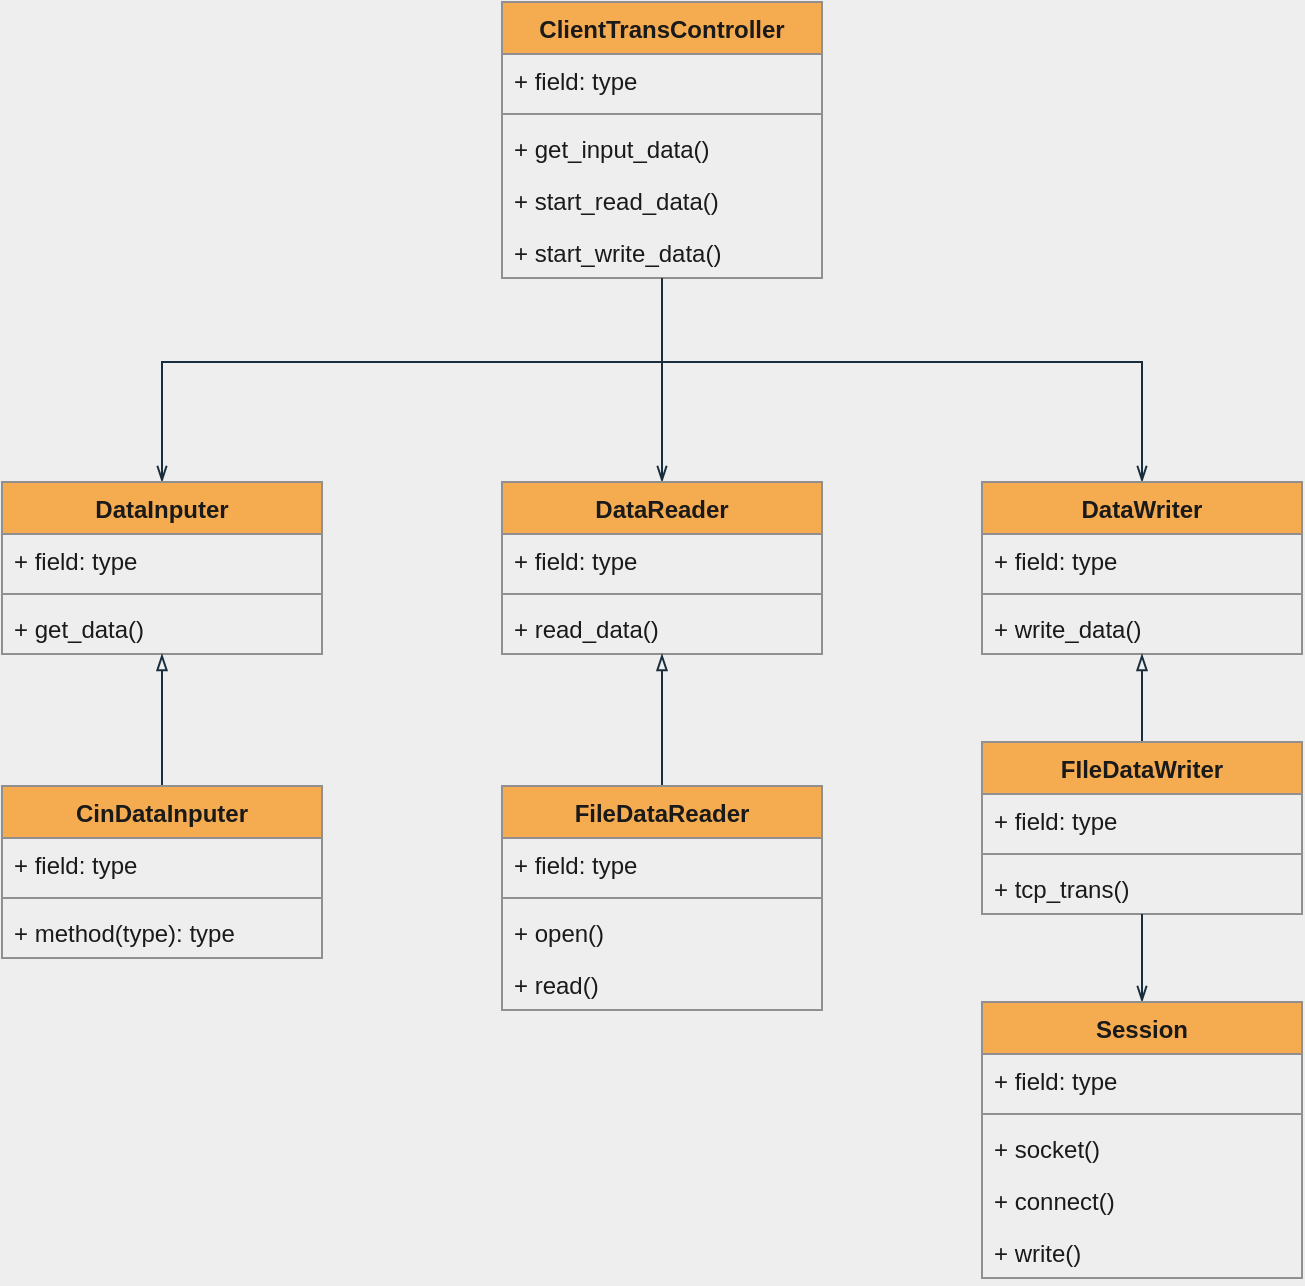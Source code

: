 <mxfile version="16.5.1" type="device" pages="2"><diagram id="edX_ithzpzhZuO-Z4Rdg" name="Client"><mxGraphModel dx="1102" dy="844" grid="1" gridSize="10" guides="1" tooltips="1" connect="1" arrows="1" fold="1" page="1" pageScale="1" pageWidth="827" pageHeight="1169" background="#EEEEEE" math="0" shadow="0"><root><mxCell id="0"/><mxCell id="1" parent="0"/><mxCell id="td0HhLP1B_D_UWttNrbN-53" value="ClientTransController" style="swimlane;fontStyle=1;align=center;verticalAlign=top;childLayout=stackLayout;horizontal=1;startSize=26;horizontalStack=0;resizeParent=1;resizeParentMax=0;resizeLast=0;collapsible=1;marginBottom=0;fillColor=#F5AB50;strokeColor=#909090;fontColor=#1A1A1A;" parent="1" vertex="1"><mxGeometry x="320" y="140" width="160" height="138" as="geometry"/></mxCell><mxCell id="td0HhLP1B_D_UWttNrbN-54" value="+ field: type" style="text;strokeColor=none;fillColor=none;align=left;verticalAlign=top;spacingLeft=4;spacingRight=4;overflow=hidden;rotatable=0;points=[[0,0.5],[1,0.5]];portConstraint=eastwest;fontColor=#1A1A1A;" parent="td0HhLP1B_D_UWttNrbN-53" vertex="1"><mxGeometry y="26" width="160" height="26" as="geometry"/></mxCell><mxCell id="td0HhLP1B_D_UWttNrbN-55" value="" style="line;strokeWidth=1;fillColor=none;align=left;verticalAlign=middle;spacingTop=-1;spacingLeft=3;spacingRight=3;rotatable=0;labelPosition=right;points=[];portConstraint=eastwest;strokeColor=#909090;fontColor=#1A1A1A;labelBackgroundColor=#EEEEEE;" parent="td0HhLP1B_D_UWttNrbN-53" vertex="1"><mxGeometry y="52" width="160" height="8" as="geometry"/></mxCell><mxCell id="td0HhLP1B_D_UWttNrbN-94" value="+ get_input_data()" style="text;strokeColor=none;fillColor=none;align=left;verticalAlign=top;spacingLeft=4;spacingRight=4;overflow=hidden;rotatable=0;points=[[0,0.5],[1,0.5]];portConstraint=eastwest;fontColor=#1A1A1A;" parent="td0HhLP1B_D_UWttNrbN-53" vertex="1"><mxGeometry y="60" width="160" height="26" as="geometry"/></mxCell><mxCell id="td0HhLP1B_D_UWttNrbN-56" value="+ start_read_data()" style="text;strokeColor=none;fillColor=none;align=left;verticalAlign=top;spacingLeft=4;spacingRight=4;overflow=hidden;rotatable=0;points=[[0,0.5],[1,0.5]];portConstraint=eastwest;fontColor=#1A1A1A;" parent="td0HhLP1B_D_UWttNrbN-53" vertex="1"><mxGeometry y="86" width="160" height="26" as="geometry"/></mxCell><mxCell id="td0HhLP1B_D_UWttNrbN-93" value="+ start_write_data()" style="text;strokeColor=none;fillColor=none;align=left;verticalAlign=top;spacingLeft=4;spacingRight=4;overflow=hidden;rotatable=0;points=[[0,0.5],[1,0.5]];portConstraint=eastwest;fontColor=#1A1A1A;" parent="td0HhLP1B_D_UWttNrbN-53" vertex="1"><mxGeometry y="112" width="160" height="26" as="geometry"/></mxCell><mxCell id="td0HhLP1B_D_UWttNrbN-85" style="edgeStyle=orthogonalEdgeStyle;rounded=0;orthogonalLoop=1;jettySize=auto;html=1;endArrow=none;endFill=0;startArrow=openThin;startFill=0;strokeColor=#182E3E;fontColor=#1A1A1A;labelBackgroundColor=#EEEEEE;" parent="1" source="td0HhLP1B_D_UWttNrbN-57" target="td0HhLP1B_D_UWttNrbN-53" edge="1"><mxGeometry relative="1" as="geometry"><Array as="points"><mxPoint x="150" y="320"/><mxPoint x="400" y="320"/></Array></mxGeometry></mxCell><mxCell id="td0HhLP1B_D_UWttNrbN-57" value="DataInputer" style="swimlane;fontStyle=1;align=center;verticalAlign=top;childLayout=stackLayout;horizontal=1;startSize=26;horizontalStack=0;resizeParent=1;resizeParentMax=0;resizeLast=0;collapsible=1;marginBottom=0;fillColor=#F5AB50;strokeColor=#909090;fontColor=#1A1A1A;" parent="1" vertex="1"><mxGeometry x="70" y="380" width="160" height="86" as="geometry"/></mxCell><mxCell id="td0HhLP1B_D_UWttNrbN-58" value="+ field: type" style="text;strokeColor=none;fillColor=none;align=left;verticalAlign=top;spacingLeft=4;spacingRight=4;overflow=hidden;rotatable=0;points=[[0,0.5],[1,0.5]];portConstraint=eastwest;fontColor=#1A1A1A;" parent="td0HhLP1B_D_UWttNrbN-57" vertex="1"><mxGeometry y="26" width="160" height="26" as="geometry"/></mxCell><mxCell id="td0HhLP1B_D_UWttNrbN-59" value="" style="line;strokeWidth=1;fillColor=none;align=left;verticalAlign=middle;spacingTop=-1;spacingLeft=3;spacingRight=3;rotatable=0;labelPosition=right;points=[];portConstraint=eastwest;strokeColor=#909090;fontColor=#1A1A1A;labelBackgroundColor=#EEEEEE;" parent="td0HhLP1B_D_UWttNrbN-57" vertex="1"><mxGeometry y="52" width="160" height="8" as="geometry"/></mxCell><mxCell id="td0HhLP1B_D_UWttNrbN-60" value="+ get_data()" style="text;strokeColor=none;fillColor=none;align=left;verticalAlign=top;spacingLeft=4;spacingRight=4;overflow=hidden;rotatable=0;points=[[0,0.5],[1,0.5]];portConstraint=eastwest;fontColor=#1A1A1A;" parent="td0HhLP1B_D_UWttNrbN-57" vertex="1"><mxGeometry y="60" width="160" height="26" as="geometry"/></mxCell><mxCell id="td0HhLP1B_D_UWttNrbN-88" style="edgeStyle=orthogonalEdgeStyle;rounded=0;orthogonalLoop=1;jettySize=auto;html=1;endArrow=blockThin;endFill=0;strokeColor=#182E3E;fontColor=#1A1A1A;labelBackgroundColor=#EEEEEE;" parent="1" source="td0HhLP1B_D_UWttNrbN-61" target="td0HhLP1B_D_UWttNrbN-57" edge="1"><mxGeometry relative="1" as="geometry"/></mxCell><mxCell id="td0HhLP1B_D_UWttNrbN-61" value="CinDataInputer" style="swimlane;fontStyle=1;align=center;verticalAlign=top;childLayout=stackLayout;horizontal=1;startSize=26;horizontalStack=0;resizeParent=1;resizeParentMax=0;resizeLast=0;collapsible=1;marginBottom=0;fillColor=#F5AB50;strokeColor=#909090;fontColor=#1A1A1A;" parent="1" vertex="1"><mxGeometry x="70" y="532" width="160" height="86" as="geometry"/></mxCell><mxCell id="td0HhLP1B_D_UWttNrbN-114" value="+ field: type" style="text;strokeColor=none;fillColor=none;align=left;verticalAlign=top;spacingLeft=4;spacingRight=4;overflow=hidden;rotatable=0;points=[[0,0.5],[1,0.5]];portConstraint=eastwest;fontColor=#1A1A1A;" parent="td0HhLP1B_D_UWttNrbN-61" vertex="1"><mxGeometry y="26" width="160" height="26" as="geometry"/></mxCell><mxCell id="td0HhLP1B_D_UWttNrbN-63" value="" style="line;strokeWidth=1;fillColor=none;align=left;verticalAlign=middle;spacingTop=-1;spacingLeft=3;spacingRight=3;rotatable=0;labelPosition=right;points=[];portConstraint=eastwest;strokeColor=#909090;fontColor=#1A1A1A;labelBackgroundColor=#EEEEEE;" parent="td0HhLP1B_D_UWttNrbN-61" vertex="1"><mxGeometry y="52" width="160" height="8" as="geometry"/></mxCell><mxCell id="td0HhLP1B_D_UWttNrbN-64" value="+ method(type): type" style="text;strokeColor=none;fillColor=none;align=left;verticalAlign=top;spacingLeft=4;spacingRight=4;overflow=hidden;rotatable=0;points=[[0,0.5],[1,0.5]];portConstraint=eastwest;fontColor=#1A1A1A;" parent="td0HhLP1B_D_UWttNrbN-61" vertex="1"><mxGeometry y="60" width="160" height="26" as="geometry"/></mxCell><mxCell id="td0HhLP1B_D_UWttNrbN-87" style="edgeStyle=orthogonalEdgeStyle;rounded=0;orthogonalLoop=1;jettySize=auto;html=1;endArrow=none;endFill=0;startArrow=openThin;startFill=0;strokeColor=#182E3E;fontColor=#1A1A1A;labelBackgroundColor=#EEEEEE;" parent="1" source="td0HhLP1B_D_UWttNrbN-65" target="td0HhLP1B_D_UWttNrbN-53" edge="1"><mxGeometry relative="1" as="geometry"/></mxCell><mxCell id="td0HhLP1B_D_UWttNrbN-65" value="DataReader" style="swimlane;fontStyle=1;align=center;verticalAlign=top;childLayout=stackLayout;horizontal=1;startSize=26;horizontalStack=0;resizeParent=1;resizeParentMax=0;resizeLast=0;collapsible=1;marginBottom=0;fillColor=#F5AB50;strokeColor=#909090;fontColor=#1A1A1A;" parent="1" vertex="1"><mxGeometry x="320" y="380" width="160" height="86" as="geometry"/></mxCell><mxCell id="td0HhLP1B_D_UWttNrbN-66" value="+ field: type" style="text;strokeColor=none;fillColor=none;align=left;verticalAlign=top;spacingLeft=4;spacingRight=4;overflow=hidden;rotatable=0;points=[[0,0.5],[1,0.5]];portConstraint=eastwest;fontColor=#1A1A1A;" parent="td0HhLP1B_D_UWttNrbN-65" vertex="1"><mxGeometry y="26" width="160" height="26" as="geometry"/></mxCell><mxCell id="td0HhLP1B_D_UWttNrbN-67" value="" style="line;strokeWidth=1;fillColor=none;align=left;verticalAlign=middle;spacingTop=-1;spacingLeft=3;spacingRight=3;rotatable=0;labelPosition=right;points=[];portConstraint=eastwest;strokeColor=#909090;fontColor=#1A1A1A;labelBackgroundColor=#EEEEEE;" parent="td0HhLP1B_D_UWttNrbN-65" vertex="1"><mxGeometry y="52" width="160" height="8" as="geometry"/></mxCell><mxCell id="td0HhLP1B_D_UWttNrbN-68" value="+ read_data()" style="text;strokeColor=none;fillColor=none;align=left;verticalAlign=top;spacingLeft=4;spacingRight=4;overflow=hidden;rotatable=0;points=[[0,0.5],[1,0.5]];portConstraint=eastwest;fontColor=#1A1A1A;" parent="td0HhLP1B_D_UWttNrbN-65" vertex="1"><mxGeometry y="60" width="160" height="26" as="geometry"/></mxCell><mxCell id="td0HhLP1B_D_UWttNrbN-89" style="edgeStyle=orthogonalEdgeStyle;rounded=0;orthogonalLoop=1;jettySize=auto;html=1;endArrow=blockThin;endFill=0;strokeColor=#182E3E;fontColor=#1A1A1A;labelBackgroundColor=#EEEEEE;" parent="1" source="td0HhLP1B_D_UWttNrbN-69" target="td0HhLP1B_D_UWttNrbN-65" edge="1"><mxGeometry relative="1" as="geometry"/></mxCell><mxCell id="td0HhLP1B_D_UWttNrbN-69" value="FileDataReader" style="swimlane;fontStyle=1;align=center;verticalAlign=top;childLayout=stackLayout;horizontal=1;startSize=26;horizontalStack=0;resizeParent=1;resizeParentMax=0;resizeLast=0;collapsible=1;marginBottom=0;fillColor=#F5AB50;strokeColor=#909090;fontColor=#1A1A1A;" parent="1" vertex="1"><mxGeometry x="320" y="532" width="160" height="112" as="geometry"/></mxCell><mxCell id="td0HhLP1B_D_UWttNrbN-113" value="+ field: type" style="text;strokeColor=none;fillColor=none;align=left;verticalAlign=top;spacingLeft=4;spacingRight=4;overflow=hidden;rotatable=0;points=[[0,0.5],[1,0.5]];portConstraint=eastwest;fontColor=#1A1A1A;" parent="td0HhLP1B_D_UWttNrbN-69" vertex="1"><mxGeometry y="26" width="160" height="26" as="geometry"/></mxCell><mxCell id="td0HhLP1B_D_UWttNrbN-71" value="" style="line;strokeWidth=1;fillColor=none;align=left;verticalAlign=middle;spacingTop=-1;spacingLeft=3;spacingRight=3;rotatable=0;labelPosition=right;points=[];portConstraint=eastwest;strokeColor=#909090;fontColor=#1A1A1A;labelBackgroundColor=#EEEEEE;" parent="td0HhLP1B_D_UWttNrbN-69" vertex="1"><mxGeometry y="52" width="160" height="8" as="geometry"/></mxCell><mxCell id="td0HhLP1B_D_UWttNrbN-72" value="+ open()" style="text;strokeColor=none;fillColor=none;align=left;verticalAlign=top;spacingLeft=4;spacingRight=4;overflow=hidden;rotatable=0;points=[[0,0.5],[1,0.5]];portConstraint=eastwest;fontColor=#1A1A1A;" parent="td0HhLP1B_D_UWttNrbN-69" vertex="1"><mxGeometry y="60" width="160" height="26" as="geometry"/></mxCell><mxCell id="td0HhLP1B_D_UWttNrbN-102" value="+ read()" style="text;strokeColor=none;fillColor=none;align=left;verticalAlign=top;spacingLeft=4;spacingRight=4;overflow=hidden;rotatable=0;points=[[0,0.5],[1,0.5]];portConstraint=eastwest;fontColor=#1A1A1A;" parent="td0HhLP1B_D_UWttNrbN-69" vertex="1"><mxGeometry y="86" width="160" height="26" as="geometry"/></mxCell><mxCell id="td0HhLP1B_D_UWttNrbN-90" style="edgeStyle=orthogonalEdgeStyle;rounded=0;orthogonalLoop=1;jettySize=auto;html=1;endArrow=none;endFill=0;startArrow=openThin;startFill=0;strokeColor=#182E3E;fontColor=#1A1A1A;labelBackgroundColor=#EEEEEE;" parent="1" source="td0HhLP1B_D_UWttNrbN-73" target="td0HhLP1B_D_UWttNrbN-53" edge="1"><mxGeometry relative="1" as="geometry"><Array as="points"><mxPoint x="640" y="320"/><mxPoint x="400" y="320"/></Array></mxGeometry></mxCell><mxCell id="td0HhLP1B_D_UWttNrbN-73" value="DataWriter" style="swimlane;fontStyle=1;align=center;verticalAlign=top;childLayout=stackLayout;horizontal=1;startSize=26;horizontalStack=0;resizeParent=1;resizeParentMax=0;resizeLast=0;collapsible=1;marginBottom=0;fillColor=#F5AB50;strokeColor=#909090;fontColor=#1A1A1A;" parent="1" vertex="1"><mxGeometry x="560" y="380" width="160" height="86" as="geometry"/></mxCell><mxCell id="td0HhLP1B_D_UWttNrbN-74" value="+ field: type" style="text;strokeColor=none;fillColor=none;align=left;verticalAlign=top;spacingLeft=4;spacingRight=4;overflow=hidden;rotatable=0;points=[[0,0.5],[1,0.5]];portConstraint=eastwest;fontColor=#1A1A1A;" parent="td0HhLP1B_D_UWttNrbN-73" vertex="1"><mxGeometry y="26" width="160" height="26" as="geometry"/></mxCell><mxCell id="td0HhLP1B_D_UWttNrbN-75" value="" style="line;strokeWidth=1;fillColor=none;align=left;verticalAlign=middle;spacingTop=-1;spacingLeft=3;spacingRight=3;rotatable=0;labelPosition=right;points=[];portConstraint=eastwest;strokeColor=#909090;fontColor=#1A1A1A;labelBackgroundColor=#EEEEEE;" parent="td0HhLP1B_D_UWttNrbN-73" vertex="1"><mxGeometry y="52" width="160" height="8" as="geometry"/></mxCell><mxCell id="td0HhLP1B_D_UWttNrbN-76" value="+ write_data()" style="text;strokeColor=none;fillColor=none;align=left;verticalAlign=top;spacingLeft=4;spacingRight=4;overflow=hidden;rotatable=0;points=[[0,0.5],[1,0.5]];portConstraint=eastwest;fontColor=#1A1A1A;" parent="td0HhLP1B_D_UWttNrbN-73" vertex="1"><mxGeometry y="60" width="160" height="26" as="geometry"/></mxCell><mxCell id="td0HhLP1B_D_UWttNrbN-91" style="edgeStyle=orthogonalEdgeStyle;rounded=0;orthogonalLoop=1;jettySize=auto;html=1;endArrow=blockThin;endFill=0;strokeColor=#182E3E;fontColor=#1A1A1A;labelBackgroundColor=#EEEEEE;" parent="1" source="td0HhLP1B_D_UWttNrbN-77" target="td0HhLP1B_D_UWttNrbN-73" edge="1"><mxGeometry relative="1" as="geometry"/></mxCell><mxCell id="td0HhLP1B_D_UWttNrbN-77" value="FIleDataWriter" style="swimlane;fontStyle=1;align=center;verticalAlign=top;childLayout=stackLayout;horizontal=1;startSize=26;horizontalStack=0;resizeParent=1;resizeParentMax=0;resizeLast=0;collapsible=1;marginBottom=0;fillColor=#F5AB50;strokeColor=#909090;fontColor=#1A1A1A;" parent="1" vertex="1"><mxGeometry x="560" y="510" width="160" height="86" as="geometry"/></mxCell><mxCell id="td0HhLP1B_D_UWttNrbN-78" value="+ field: type" style="text;strokeColor=none;fillColor=none;align=left;verticalAlign=top;spacingLeft=4;spacingRight=4;overflow=hidden;rotatable=0;points=[[0,0.5],[1,0.5]];portConstraint=eastwest;fontColor=#1A1A1A;" parent="td0HhLP1B_D_UWttNrbN-77" vertex="1"><mxGeometry y="26" width="160" height="26" as="geometry"/></mxCell><mxCell id="td0HhLP1B_D_UWttNrbN-79" value="" style="line;strokeWidth=1;fillColor=none;align=left;verticalAlign=middle;spacingTop=-1;spacingLeft=3;spacingRight=3;rotatable=0;labelPosition=right;points=[];portConstraint=eastwest;strokeColor=#909090;fontColor=#1A1A1A;labelBackgroundColor=#EEEEEE;" parent="td0HhLP1B_D_UWttNrbN-77" vertex="1"><mxGeometry y="52" width="160" height="8" as="geometry"/></mxCell><mxCell id="td0HhLP1B_D_UWttNrbN-80" value="+ tcp_trans()" style="text;strokeColor=none;fillColor=none;align=left;verticalAlign=top;spacingLeft=4;spacingRight=4;overflow=hidden;rotatable=0;points=[[0,0.5],[1,0.5]];portConstraint=eastwest;fontColor=#1A1A1A;" parent="td0HhLP1B_D_UWttNrbN-77" vertex="1"><mxGeometry y="60" width="160" height="26" as="geometry"/></mxCell><mxCell id="td0HhLP1B_D_UWttNrbN-92" style="edgeStyle=orthogonalEdgeStyle;rounded=0;orthogonalLoop=1;jettySize=auto;html=1;endArrow=none;endFill=0;startArrow=openThin;startFill=0;strokeColor=#182E3E;fontColor=#1A1A1A;labelBackgroundColor=#EEEEEE;" parent="1" source="td0HhLP1B_D_UWttNrbN-81" target="td0HhLP1B_D_UWttNrbN-77" edge="1"><mxGeometry relative="1" as="geometry"><Array as="points"><mxPoint x="640" y="620"/><mxPoint x="640" y="620"/></Array></mxGeometry></mxCell><mxCell id="td0HhLP1B_D_UWttNrbN-81" value="Session" style="swimlane;fontStyle=1;align=center;verticalAlign=top;childLayout=stackLayout;horizontal=1;startSize=26;horizontalStack=0;resizeParent=1;resizeParentMax=0;resizeLast=0;collapsible=1;marginBottom=0;fillColor=#F5AB50;strokeColor=#909090;fontColor=#1A1A1A;" parent="1" vertex="1"><mxGeometry x="560" y="640" width="160" height="138" as="geometry"/></mxCell><mxCell id="td0HhLP1B_D_UWttNrbN-112" value="+ field: type" style="text;strokeColor=none;fillColor=none;align=left;verticalAlign=top;spacingLeft=4;spacingRight=4;overflow=hidden;rotatable=0;points=[[0,0.5],[1,0.5]];portConstraint=eastwest;fontColor=#1A1A1A;" parent="td0HhLP1B_D_UWttNrbN-81" vertex="1"><mxGeometry y="26" width="160" height="26" as="geometry"/></mxCell><mxCell id="td0HhLP1B_D_UWttNrbN-83" value="" style="line;strokeWidth=1;fillColor=none;align=left;verticalAlign=middle;spacingTop=-1;spacingLeft=3;spacingRight=3;rotatable=0;labelPosition=right;points=[];portConstraint=eastwest;strokeColor=#909090;fontColor=#1A1A1A;labelBackgroundColor=#EEEEEE;" parent="td0HhLP1B_D_UWttNrbN-81" vertex="1"><mxGeometry y="52" width="160" height="8" as="geometry"/></mxCell><mxCell id="td0HhLP1B_D_UWttNrbN-96" value="+ socket()" style="text;strokeColor=none;fillColor=none;align=left;verticalAlign=top;spacingLeft=4;spacingRight=4;overflow=hidden;rotatable=0;points=[[0,0.5],[1,0.5]];portConstraint=eastwest;fontColor=#1A1A1A;" parent="td0HhLP1B_D_UWttNrbN-81" vertex="1"><mxGeometry y="60" width="160" height="26" as="geometry"/></mxCell><mxCell id="td0HhLP1B_D_UWttNrbN-99" value="+ connect()" style="text;strokeColor=none;fillColor=none;align=left;verticalAlign=top;spacingLeft=4;spacingRight=4;overflow=hidden;rotatable=0;points=[[0,0.5],[1,0.5]];portConstraint=eastwest;fontColor=#1A1A1A;" parent="td0HhLP1B_D_UWttNrbN-81" vertex="1"><mxGeometry y="86" width="160" height="26" as="geometry"/></mxCell><mxCell id="td0HhLP1B_D_UWttNrbN-84" value="+ write()" style="text;strokeColor=none;fillColor=none;align=left;verticalAlign=top;spacingLeft=4;spacingRight=4;overflow=hidden;rotatable=0;points=[[0,0.5],[1,0.5]];portConstraint=eastwest;fontColor=#1A1A1A;" parent="td0HhLP1B_D_UWttNrbN-81" vertex="1"><mxGeometry y="112" width="160" height="26" as="geometry"/></mxCell></root></mxGraphModel></diagram><diagram id="miXgpoGH-nONwvkVD-5W" name="Server"><mxGraphModel dx="1102" dy="844" grid="1" gridSize="10" guides="1" tooltips="1" connect="1" arrows="1" fold="1" page="1" pageScale="1" pageWidth="827" pageHeight="1169" math="0" shadow="0"><root><mxCell id="oxjsMQpUNoXzVVf0quho-0"/><mxCell id="oxjsMQpUNoXzVVf0quho-1" parent="oxjsMQpUNoXzVVf0quho-0"/><mxCell id="AzpSfIlJHuPkxY10sY4v-0" value="ServerTransController" style="swimlane;fontStyle=1;align=center;verticalAlign=top;childLayout=stackLayout;horizontal=1;startSize=26;horizontalStack=0;resizeParent=1;resizeParentMax=0;resizeLast=0;collapsible=1;marginBottom=0;fillColor=#F5AB50;strokeColor=#909090;fontColor=#1A1A1A;" vertex="1" parent="oxjsMQpUNoXzVVf0quho-1"><mxGeometry x="320" y="140" width="160" height="112" as="geometry"/></mxCell><mxCell id="AzpSfIlJHuPkxY10sY4v-1" value="+ field: type" style="text;strokeColor=none;fillColor=none;align=left;verticalAlign=top;spacingLeft=4;spacingRight=4;overflow=hidden;rotatable=0;points=[[0,0.5],[1,0.5]];portConstraint=eastwest;fontColor=#1A1A1A;" vertex="1" parent="AzpSfIlJHuPkxY10sY4v-0"><mxGeometry y="26" width="160" height="26" as="geometry"/></mxCell><mxCell id="AzpSfIlJHuPkxY10sY4v-2" value="" style="line;strokeWidth=1;fillColor=none;align=left;verticalAlign=middle;spacingTop=-1;spacingLeft=3;spacingRight=3;rotatable=0;labelPosition=right;points=[];portConstraint=eastwest;strokeColor=#909090;fontColor=#1A1A1A;labelBackgroundColor=#EEEEEE;" vertex="1" parent="AzpSfIlJHuPkxY10sY4v-0"><mxGeometry y="52" width="160" height="8" as="geometry"/></mxCell><mxCell id="AzpSfIlJHuPkxY10sY4v-4" value="+ start_read_data()" style="text;strokeColor=none;fillColor=none;align=left;verticalAlign=top;spacingLeft=4;spacingRight=4;overflow=hidden;rotatable=0;points=[[0,0.5],[1,0.5]];portConstraint=eastwest;fontColor=#1A1A1A;" vertex="1" parent="AzpSfIlJHuPkxY10sY4v-0"><mxGeometry y="60" width="160" height="26" as="geometry"/></mxCell><mxCell id="AzpSfIlJHuPkxY10sY4v-5" value="+ start_write_data()" style="text;strokeColor=none;fillColor=none;align=left;verticalAlign=top;spacingLeft=4;spacingRight=4;overflow=hidden;rotatable=0;points=[[0,0.5],[1,0.5]];portConstraint=eastwest;fontColor=#1A1A1A;" vertex="1" parent="AzpSfIlJHuPkxY10sY4v-0"><mxGeometry y="86" width="160" height="26" as="geometry"/></mxCell><mxCell id="AzpSfIlJHuPkxY10sY4v-16" style="edgeStyle=orthogonalEdgeStyle;rounded=0;orthogonalLoop=1;jettySize=auto;html=1;endArrow=none;endFill=0;startArrow=openThin;startFill=0;strokeColor=#182E3E;fontColor=#1A1A1A;labelBackgroundColor=#EEEEEE;" edge="1" parent="oxjsMQpUNoXzVVf0quho-1" source="AzpSfIlJHuPkxY10sY4v-17" target="AzpSfIlJHuPkxY10sY4v-0"><mxGeometry relative="1" as="geometry"><Array as="points"><mxPoint x="180" y="320"/><mxPoint x="400" y="320"/></Array></mxGeometry></mxCell><mxCell id="AzpSfIlJHuPkxY10sY4v-17" value="DataReader" style="swimlane;fontStyle=1;align=center;verticalAlign=top;childLayout=stackLayout;horizontal=1;startSize=26;horizontalStack=0;resizeParent=1;resizeParentMax=0;resizeLast=0;collapsible=1;marginBottom=0;fillColor=#F5AB50;strokeColor=#909090;fontColor=#1A1A1A;" vertex="1" parent="oxjsMQpUNoXzVVf0quho-1"><mxGeometry x="100" y="380" width="160" height="86" as="geometry"/></mxCell><mxCell id="AzpSfIlJHuPkxY10sY4v-18" value="+ field: type" style="text;strokeColor=none;fillColor=none;align=left;verticalAlign=top;spacingLeft=4;spacingRight=4;overflow=hidden;rotatable=0;points=[[0,0.5],[1,0.5]];portConstraint=eastwest;fontColor=#1A1A1A;" vertex="1" parent="AzpSfIlJHuPkxY10sY4v-17"><mxGeometry y="26" width="160" height="26" as="geometry"/></mxCell><mxCell id="AzpSfIlJHuPkxY10sY4v-19" value="" style="line;strokeWidth=1;fillColor=none;align=left;verticalAlign=middle;spacingTop=-1;spacingLeft=3;spacingRight=3;rotatable=0;labelPosition=right;points=[];portConstraint=eastwest;strokeColor=#909090;fontColor=#1A1A1A;labelBackgroundColor=#EEEEEE;" vertex="1" parent="AzpSfIlJHuPkxY10sY4v-17"><mxGeometry y="52" width="160" height="8" as="geometry"/></mxCell><mxCell id="AzpSfIlJHuPkxY10sY4v-20" value="+ read_data()" style="text;strokeColor=none;fillColor=none;align=left;verticalAlign=top;spacingLeft=4;spacingRight=4;overflow=hidden;rotatable=0;points=[[0,0.5],[1,0.5]];portConstraint=eastwest;fontColor=#1A1A1A;" vertex="1" parent="AzpSfIlJHuPkxY10sY4v-17"><mxGeometry y="60" width="160" height="26" as="geometry"/></mxCell><mxCell id="AzpSfIlJHuPkxY10sY4v-21" style="edgeStyle=orthogonalEdgeStyle;rounded=0;orthogonalLoop=1;jettySize=auto;html=1;endArrow=blockThin;endFill=0;strokeColor=#182E3E;fontColor=#1A1A1A;labelBackgroundColor=#EEEEEE;" edge="1" parent="oxjsMQpUNoXzVVf0quho-1" source="AzpSfIlJHuPkxY10sY4v-22" target="AzpSfIlJHuPkxY10sY4v-17"><mxGeometry relative="1" as="geometry"/></mxCell><mxCell id="AzpSfIlJHuPkxY10sY4v-22" value="RemoteDataReader" style="swimlane;fontStyle=1;align=center;verticalAlign=top;childLayout=stackLayout;horizontal=1;startSize=26;horizontalStack=0;resizeParent=1;resizeParentMax=0;resizeLast=0;collapsible=1;marginBottom=0;fillColor=#F5AB50;strokeColor=#909090;fontColor=#1A1A1A;" vertex="1" parent="oxjsMQpUNoXzVVf0quho-1"><mxGeometry x="100" y="510" width="160" height="86" as="geometry"/></mxCell><mxCell id="AzpSfIlJHuPkxY10sY4v-23" value="+ field: type" style="text;strokeColor=none;fillColor=none;align=left;verticalAlign=top;spacingLeft=4;spacingRight=4;overflow=hidden;rotatable=0;points=[[0,0.5],[1,0.5]];portConstraint=eastwest;fontColor=#1A1A1A;" vertex="1" parent="AzpSfIlJHuPkxY10sY4v-22"><mxGeometry y="26" width="160" height="26" as="geometry"/></mxCell><mxCell id="AzpSfIlJHuPkxY10sY4v-24" value="" style="line;strokeWidth=1;fillColor=none;align=left;verticalAlign=middle;spacingTop=-1;spacingLeft=3;spacingRight=3;rotatable=0;labelPosition=right;points=[];portConstraint=eastwest;strokeColor=#909090;fontColor=#1A1A1A;labelBackgroundColor=#EEEEEE;" vertex="1" parent="AzpSfIlJHuPkxY10sY4v-22"><mxGeometry y="52" width="160" height="8" as="geometry"/></mxCell><mxCell id="AzpSfIlJHuPkxY10sY4v-36" value="+ tcp_trans()" style="text;strokeColor=none;fillColor=none;align=left;verticalAlign=top;spacingLeft=4;spacingRight=4;overflow=hidden;rotatable=0;points=[[0,0.5],[1,0.5]];portConstraint=eastwest;fontColor=#1A1A1A;" vertex="1" parent="AzpSfIlJHuPkxY10sY4v-22"><mxGeometry y="60" width="160" height="26" as="geometry"/></mxCell><mxCell id="AzpSfIlJHuPkxY10sY4v-27" style="edgeStyle=orthogonalEdgeStyle;rounded=0;orthogonalLoop=1;jettySize=auto;html=1;endArrow=none;endFill=0;startArrow=openThin;startFill=0;strokeColor=#182E3E;fontColor=#1A1A1A;labelBackgroundColor=#EEEEEE;" edge="1" parent="oxjsMQpUNoXzVVf0quho-1" source="AzpSfIlJHuPkxY10sY4v-28" target="AzpSfIlJHuPkxY10sY4v-0"><mxGeometry relative="1" as="geometry"><Array as="points"><mxPoint x="640" y="320"/><mxPoint x="400" y="320"/></Array></mxGeometry></mxCell><mxCell id="AzpSfIlJHuPkxY10sY4v-28" value="DataWriter" style="swimlane;fontStyle=1;align=center;verticalAlign=top;childLayout=stackLayout;horizontal=1;startSize=26;horizontalStack=0;resizeParent=1;resizeParentMax=0;resizeLast=0;collapsible=1;marginBottom=0;fillColor=#F5AB50;strokeColor=#909090;fontColor=#1A1A1A;" vertex="1" parent="oxjsMQpUNoXzVVf0quho-1"><mxGeometry x="560" y="380" width="160" height="86" as="geometry"/></mxCell><mxCell id="AzpSfIlJHuPkxY10sY4v-29" value="+ field: type" style="text;strokeColor=none;fillColor=none;align=left;verticalAlign=top;spacingLeft=4;spacingRight=4;overflow=hidden;rotatable=0;points=[[0,0.5],[1,0.5]];portConstraint=eastwest;fontColor=#1A1A1A;" vertex="1" parent="AzpSfIlJHuPkxY10sY4v-28"><mxGeometry y="26" width="160" height="26" as="geometry"/></mxCell><mxCell id="AzpSfIlJHuPkxY10sY4v-30" value="" style="line;strokeWidth=1;fillColor=none;align=left;verticalAlign=middle;spacingTop=-1;spacingLeft=3;spacingRight=3;rotatable=0;labelPosition=right;points=[];portConstraint=eastwest;strokeColor=#909090;fontColor=#1A1A1A;labelBackgroundColor=#EEEEEE;" vertex="1" parent="AzpSfIlJHuPkxY10sY4v-28"><mxGeometry y="52" width="160" height="8" as="geometry"/></mxCell><mxCell id="AzpSfIlJHuPkxY10sY4v-31" value="+ write_data()" style="text;strokeColor=none;fillColor=none;align=left;verticalAlign=top;spacingLeft=4;spacingRight=4;overflow=hidden;rotatable=0;points=[[0,0.5],[1,0.5]];portConstraint=eastwest;fontColor=#1A1A1A;" vertex="1" parent="AzpSfIlJHuPkxY10sY4v-28"><mxGeometry y="60" width="160" height="26" as="geometry"/></mxCell><mxCell id="AzpSfIlJHuPkxY10sY4v-32" style="edgeStyle=orthogonalEdgeStyle;rounded=0;orthogonalLoop=1;jettySize=auto;html=1;endArrow=blockThin;endFill=0;strokeColor=#182E3E;fontColor=#1A1A1A;labelBackgroundColor=#EEEEEE;" edge="1" parent="oxjsMQpUNoXzVVf0quho-1" source="AzpSfIlJHuPkxY10sY4v-33" target="AzpSfIlJHuPkxY10sY4v-28"><mxGeometry relative="1" as="geometry"/></mxCell><mxCell id="AzpSfIlJHuPkxY10sY4v-33" value="FileDataWriter" style="swimlane;fontStyle=1;align=center;verticalAlign=top;childLayout=stackLayout;horizontal=1;startSize=26;horizontalStack=0;resizeParent=1;resizeParentMax=0;resizeLast=0;collapsible=1;marginBottom=0;fillColor=#F5AB50;strokeColor=#909090;fontColor=#1A1A1A;" vertex="1" parent="oxjsMQpUNoXzVVf0quho-1"><mxGeometry x="560" y="510" width="160" height="112" as="geometry"/></mxCell><mxCell id="AzpSfIlJHuPkxY10sY4v-34" value="+ field: type" style="text;strokeColor=none;fillColor=none;align=left;verticalAlign=top;spacingLeft=4;spacingRight=4;overflow=hidden;rotatable=0;points=[[0,0.5],[1,0.5]];portConstraint=eastwest;fontColor=#1A1A1A;" vertex="1" parent="AzpSfIlJHuPkxY10sY4v-33"><mxGeometry y="26" width="160" height="26" as="geometry"/></mxCell><mxCell id="AzpSfIlJHuPkxY10sY4v-35" value="" style="line;strokeWidth=1;fillColor=none;align=left;verticalAlign=middle;spacingTop=-1;spacingLeft=3;spacingRight=3;rotatable=0;labelPosition=right;points=[];portConstraint=eastwest;strokeColor=#909090;fontColor=#1A1A1A;labelBackgroundColor=#EEEEEE;" vertex="1" parent="AzpSfIlJHuPkxY10sY4v-33"><mxGeometry y="52" width="160" height="8" as="geometry"/></mxCell><mxCell id="AzpSfIlJHuPkxY10sY4v-25" value="+ open()" style="text;strokeColor=none;fillColor=none;align=left;verticalAlign=top;spacingLeft=4;spacingRight=4;overflow=hidden;rotatable=0;points=[[0,0.5],[1,0.5]];portConstraint=eastwest;fontColor=#1A1A1A;" vertex="1" parent="AzpSfIlJHuPkxY10sY4v-33"><mxGeometry y="60" width="160" height="26" as="geometry"/></mxCell><mxCell id="AzpSfIlJHuPkxY10sY4v-26" value="+ write()" style="text;strokeColor=none;fillColor=none;align=left;verticalAlign=top;spacingLeft=4;spacingRight=4;overflow=hidden;rotatable=0;points=[[0,0.5],[1,0.5]];portConstraint=eastwest;fontColor=#1A1A1A;" vertex="1" parent="AzpSfIlJHuPkxY10sY4v-33"><mxGeometry y="86" width="160" height="26" as="geometry"/></mxCell><mxCell id="AzpSfIlJHuPkxY10sY4v-37" style="edgeStyle=orthogonalEdgeStyle;rounded=0;orthogonalLoop=1;jettySize=auto;html=1;endArrow=none;endFill=0;startArrow=openThin;startFill=0;strokeColor=#182E3E;fontColor=#1A1A1A;labelBackgroundColor=#EEEEEE;" edge="1" parent="oxjsMQpUNoXzVVf0quho-1" source="AzpSfIlJHuPkxY10sY4v-38" target="AzpSfIlJHuPkxY10sY4v-22"><mxGeometry relative="1" as="geometry"><Array as="points"><mxPoint x="180" y="620"/><mxPoint x="180" y="620"/></Array></mxGeometry></mxCell><mxCell id="AzpSfIlJHuPkxY10sY4v-38" value="Session" style="swimlane;fontStyle=1;align=center;verticalAlign=top;childLayout=stackLayout;horizontal=1;startSize=26;horizontalStack=0;resizeParent=1;resizeParentMax=0;resizeLast=0;collapsible=1;marginBottom=0;fillColor=#F5AB50;strokeColor=#909090;fontColor=#1A1A1A;" vertex="1" parent="oxjsMQpUNoXzVVf0quho-1"><mxGeometry x="100" y="650" width="160" height="190" as="geometry"/></mxCell><mxCell id="AzpSfIlJHuPkxY10sY4v-39" value="+ field: type" style="text;strokeColor=none;fillColor=none;align=left;verticalAlign=top;spacingLeft=4;spacingRight=4;overflow=hidden;rotatable=0;points=[[0,0.5],[1,0.5]];portConstraint=eastwest;fontColor=#1A1A1A;" vertex="1" parent="AzpSfIlJHuPkxY10sY4v-38"><mxGeometry y="26" width="160" height="26" as="geometry"/></mxCell><mxCell id="AzpSfIlJHuPkxY10sY4v-40" value="" style="line;strokeWidth=1;fillColor=none;align=left;verticalAlign=middle;spacingTop=-1;spacingLeft=3;spacingRight=3;rotatable=0;labelPosition=right;points=[];portConstraint=eastwest;strokeColor=#909090;fontColor=#1A1A1A;labelBackgroundColor=#EEEEEE;" vertex="1" parent="AzpSfIlJHuPkxY10sY4v-38"><mxGeometry y="52" width="160" height="8" as="geometry"/></mxCell><mxCell id="AzpSfIlJHuPkxY10sY4v-41" value="+ socket()" style="text;strokeColor=none;fillColor=none;align=left;verticalAlign=top;spacingLeft=4;spacingRight=4;overflow=hidden;rotatable=0;points=[[0,0.5],[1,0.5]];portConstraint=eastwest;fontColor=#1A1A1A;" vertex="1" parent="AzpSfIlJHuPkxY10sY4v-38"><mxGeometry y="60" width="160" height="26" as="geometry"/></mxCell><mxCell id="AzpSfIlJHuPkxY10sY4v-42" value="+ bind()" style="text;strokeColor=none;fillColor=none;align=left;verticalAlign=top;spacingLeft=4;spacingRight=4;overflow=hidden;rotatable=0;points=[[0,0.5],[1,0.5]];portConstraint=eastwest;fontColor=#1A1A1A;" vertex="1" parent="AzpSfIlJHuPkxY10sY4v-38"><mxGeometry y="86" width="160" height="26" as="geometry"/></mxCell><mxCell id="UefKandSVLejwAGQf3Hv-0" value="+ listen()" style="text;strokeColor=none;fillColor=none;align=left;verticalAlign=top;spacingLeft=4;spacingRight=4;overflow=hidden;rotatable=0;points=[[0,0.5],[1,0.5]];portConstraint=eastwest;fontColor=#1A1A1A;" vertex="1" parent="AzpSfIlJHuPkxY10sY4v-38"><mxGeometry y="112" width="160" height="26" as="geometry"/></mxCell><mxCell id="UefKandSVLejwAGQf3Hv-1" value="+ accept()" style="text;strokeColor=none;fillColor=none;align=left;verticalAlign=top;spacingLeft=4;spacingRight=4;overflow=hidden;rotatable=0;points=[[0,0.5],[1,0.5]];portConstraint=eastwest;fontColor=#1A1A1A;" vertex="1" parent="AzpSfIlJHuPkxY10sY4v-38"><mxGeometry y="138" width="160" height="26" as="geometry"/></mxCell><mxCell id="AzpSfIlJHuPkxY10sY4v-43" value="+ read()" style="text;strokeColor=none;fillColor=none;align=left;verticalAlign=top;spacingLeft=4;spacingRight=4;overflow=hidden;rotatable=0;points=[[0,0.5],[1,0.5]];portConstraint=eastwest;fontColor=#1A1A1A;" vertex="1" parent="AzpSfIlJHuPkxY10sY4v-38"><mxGeometry y="164" width="160" height="26" as="geometry"/></mxCell></root></mxGraphModel></diagram></mxfile>